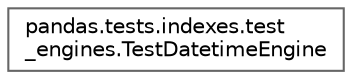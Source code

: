 digraph "Graphical Class Hierarchy"
{
 // LATEX_PDF_SIZE
  bgcolor="transparent";
  edge [fontname=Helvetica,fontsize=10,labelfontname=Helvetica,labelfontsize=10];
  node [fontname=Helvetica,fontsize=10,shape=box,height=0.2,width=0.4];
  rankdir="LR";
  Node0 [id="Node000000",label="pandas.tests.indexes.test\l_engines.TestDatetimeEngine",height=0.2,width=0.4,color="grey40", fillcolor="white", style="filled",URL="$d3/dc9/classpandas_1_1tests_1_1indexes_1_1test__engines_1_1TestDatetimeEngine.html",tooltip=" "];
}
